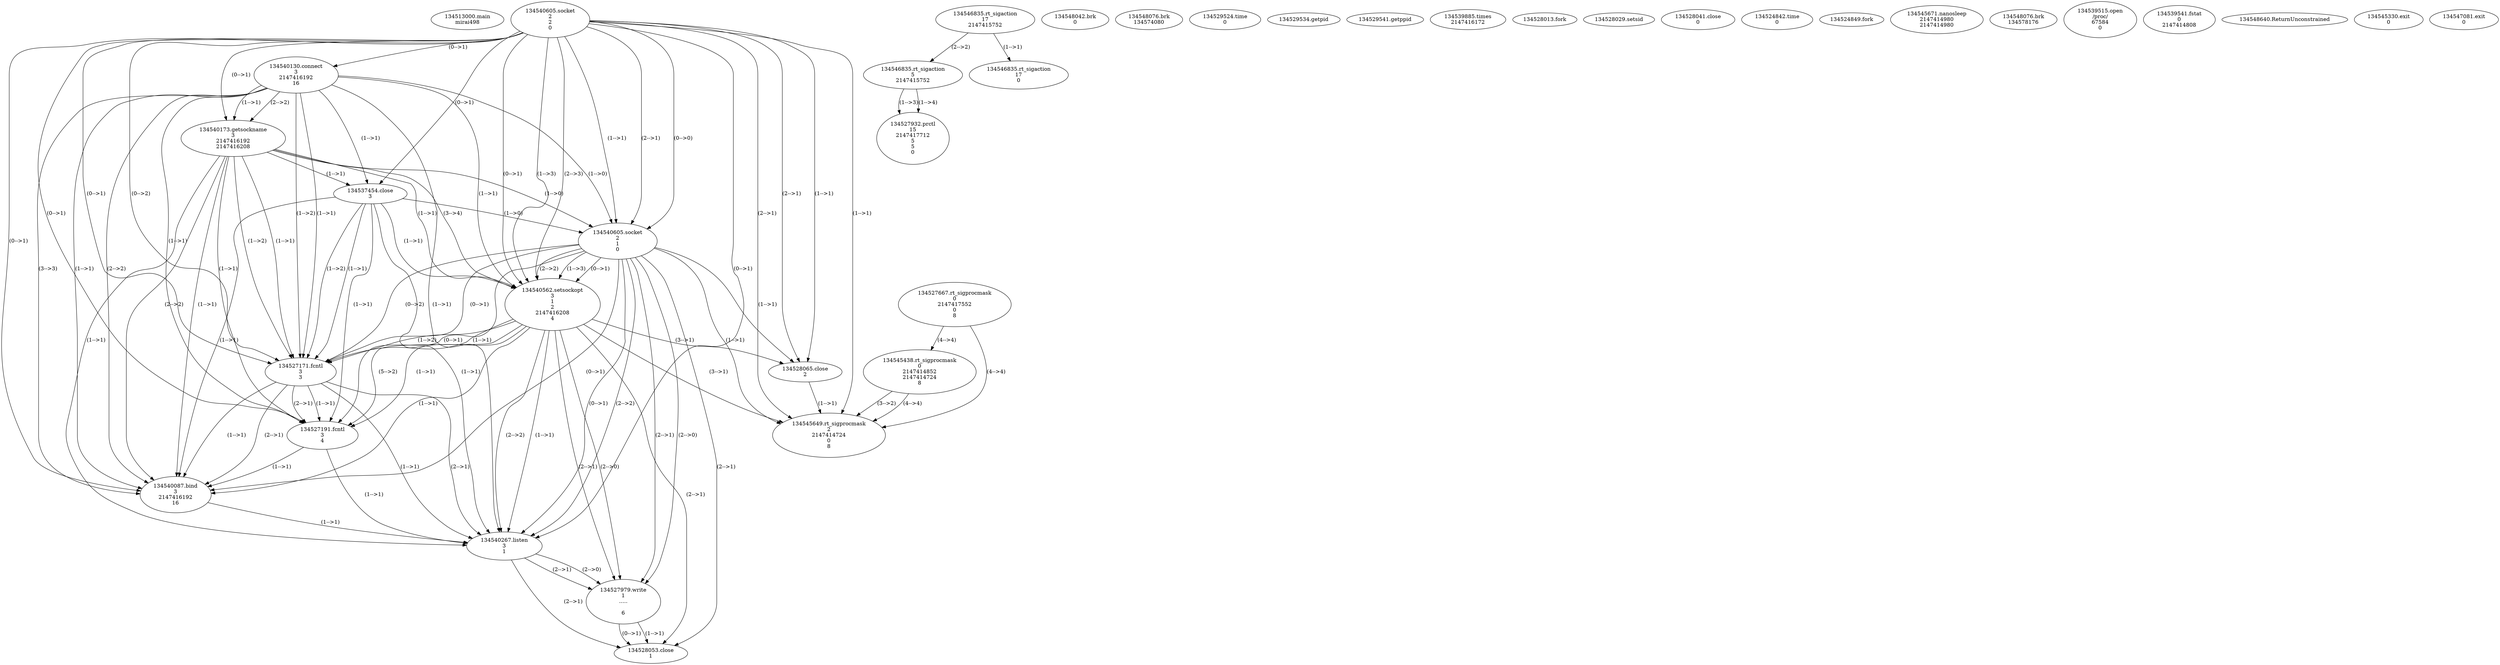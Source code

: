 // Global SCDG with merge call
digraph {
	0 [label="134513000.main
mirai498"]
	1 [label="134527667.rt_sigprocmask
0
2147417552
0
8"]
	2 [label="134546835.rt_sigaction
17
2147415752"]
	3 [label="134546835.rt_sigaction
5
2147415752"]
	2 -> 3 [label="(2-->2)"]
	4 [label="134540605.socket
2
2
0"]
	5 [label="134540130.connect
3
2147416192
16"]
	4 -> 5 [label="(0-->1)"]
	6 [label="134540173.getsockname
3
2147416192
2147416208"]
	4 -> 6 [label="(0-->1)"]
	5 -> 6 [label="(1-->1)"]
	5 -> 6 [label="(2-->2)"]
	7 [label="134537454.close
3"]
	4 -> 7 [label="(0-->1)"]
	5 -> 7 [label="(1-->1)"]
	6 -> 7 [label="(1-->1)"]
	8 [label="134548042.brk
0"]
	9 [label="134548076.brk
134574080"]
	10 [label="134540605.socket
2
1
0"]
	4 -> 10 [label="(1-->1)"]
	4 -> 10 [label="(2-->1)"]
	4 -> 10 [label="(0-->0)"]
	5 -> 10 [label="(1-->0)"]
	6 -> 10 [label="(1-->0)"]
	7 -> 10 [label="(1-->0)"]
	11 [label="134540562.setsockopt
3
1
2
2147416208
4"]
	4 -> 11 [label="(0-->1)"]
	5 -> 11 [label="(1-->1)"]
	6 -> 11 [label="(1-->1)"]
	7 -> 11 [label="(1-->1)"]
	10 -> 11 [label="(0-->1)"]
	10 -> 11 [label="(2-->2)"]
	4 -> 11 [label="(1-->3)"]
	4 -> 11 [label="(2-->3)"]
	10 -> 11 [label="(1-->3)"]
	6 -> 11 [label="(3-->4)"]
	12 [label="134527171.fcntl
3
3"]
	4 -> 12 [label="(0-->1)"]
	5 -> 12 [label="(1-->1)"]
	6 -> 12 [label="(1-->1)"]
	7 -> 12 [label="(1-->1)"]
	10 -> 12 [label="(0-->1)"]
	11 -> 12 [label="(1-->1)"]
	4 -> 12 [label="(0-->2)"]
	5 -> 12 [label="(1-->2)"]
	6 -> 12 [label="(1-->2)"]
	7 -> 12 [label="(1-->2)"]
	10 -> 12 [label="(0-->2)"]
	11 -> 12 [label="(1-->2)"]
	13 [label="134527191.fcntl
3
4"]
	4 -> 13 [label="(0-->1)"]
	5 -> 13 [label="(1-->1)"]
	6 -> 13 [label="(1-->1)"]
	7 -> 13 [label="(1-->1)"]
	10 -> 13 [label="(0-->1)"]
	11 -> 13 [label="(1-->1)"]
	12 -> 13 [label="(1-->1)"]
	12 -> 13 [label="(2-->1)"]
	11 -> 13 [label="(5-->2)"]
	14 [label="134540087.bind
3
2147416192
16"]
	4 -> 14 [label="(0-->1)"]
	5 -> 14 [label="(1-->1)"]
	6 -> 14 [label="(1-->1)"]
	7 -> 14 [label="(1-->1)"]
	10 -> 14 [label="(0-->1)"]
	11 -> 14 [label="(1-->1)"]
	12 -> 14 [label="(1-->1)"]
	12 -> 14 [label="(2-->1)"]
	13 -> 14 [label="(1-->1)"]
	5 -> 14 [label="(2-->2)"]
	6 -> 14 [label="(2-->2)"]
	5 -> 14 [label="(3-->3)"]
	15 [label="134540267.listen
3
1"]
	4 -> 15 [label="(0-->1)"]
	5 -> 15 [label="(1-->1)"]
	6 -> 15 [label="(1-->1)"]
	7 -> 15 [label="(1-->1)"]
	10 -> 15 [label="(0-->1)"]
	11 -> 15 [label="(1-->1)"]
	12 -> 15 [label="(1-->1)"]
	12 -> 15 [label="(2-->1)"]
	13 -> 15 [label="(1-->1)"]
	14 -> 15 [label="(1-->1)"]
	10 -> 15 [label="(2-->2)"]
	11 -> 15 [label="(2-->2)"]
	16 [label="134529524.time
0"]
	17 [label="134529534.getpid
"]
	18 [label="134529541.getppid
"]
	19 [label="134539885.times
2147416172"]
	20 [label="134527932.prctl
15
2147417712
5
5
0"]
	3 -> 20 [label="(1-->3)"]
	3 -> 20 [label="(1-->4)"]
	21 [label="134527979.write
1
.....

6"]
	10 -> 21 [label="(2-->1)"]
	11 -> 21 [label="(2-->1)"]
	15 -> 21 [label="(2-->1)"]
	10 -> 21 [label="(2-->0)"]
	11 -> 21 [label="(2-->0)"]
	15 -> 21 [label="(2-->0)"]
	22 [label="134528013.fork
"]
	23 [label="134528029.setsid
"]
	24 [label="134528041.close
0"]
	25 [label="134528053.close
1"]
	10 -> 25 [label="(2-->1)"]
	11 -> 25 [label="(2-->1)"]
	15 -> 25 [label="(2-->1)"]
	21 -> 25 [label="(1-->1)"]
	21 -> 25 [label="(0-->1)"]
	26 [label="134528065.close
2"]
	4 -> 26 [label="(1-->1)"]
	4 -> 26 [label="(2-->1)"]
	10 -> 26 [label="(1-->1)"]
	11 -> 26 [label="(3-->1)"]
	27 [label="134524842.time
0"]
	28 [label="134524849.fork
"]
	29 [label="134545438.rt_sigprocmask
0
2147414852
2147414724
8"]
	1 -> 29 [label="(4-->4)"]
	30 [label="134546835.rt_sigaction
17
0"]
	2 -> 30 [label="(1-->1)"]
	31 [label="134545649.rt_sigprocmask
2
2147414724
0
8"]
	4 -> 31 [label="(1-->1)"]
	4 -> 31 [label="(2-->1)"]
	10 -> 31 [label="(1-->1)"]
	11 -> 31 [label="(3-->1)"]
	26 -> 31 [label="(1-->1)"]
	29 -> 31 [label="(3-->2)"]
	1 -> 31 [label="(4-->4)"]
	29 -> 31 [label="(4-->4)"]
	32 [label="134545671.nanosleep
2147414980
2147414980"]
	33 [label="134548076.brk
134578176"]
	34 [label="134539515.open
/proc/
67584
0"]
	35 [label="134539541.fstat
0
2147414808"]
	36 [label="134548640.ReturnUnconstrained
"]
	37 [label="134545330.exit
0"]
	38 [label="134547081.exit
0"]
}
